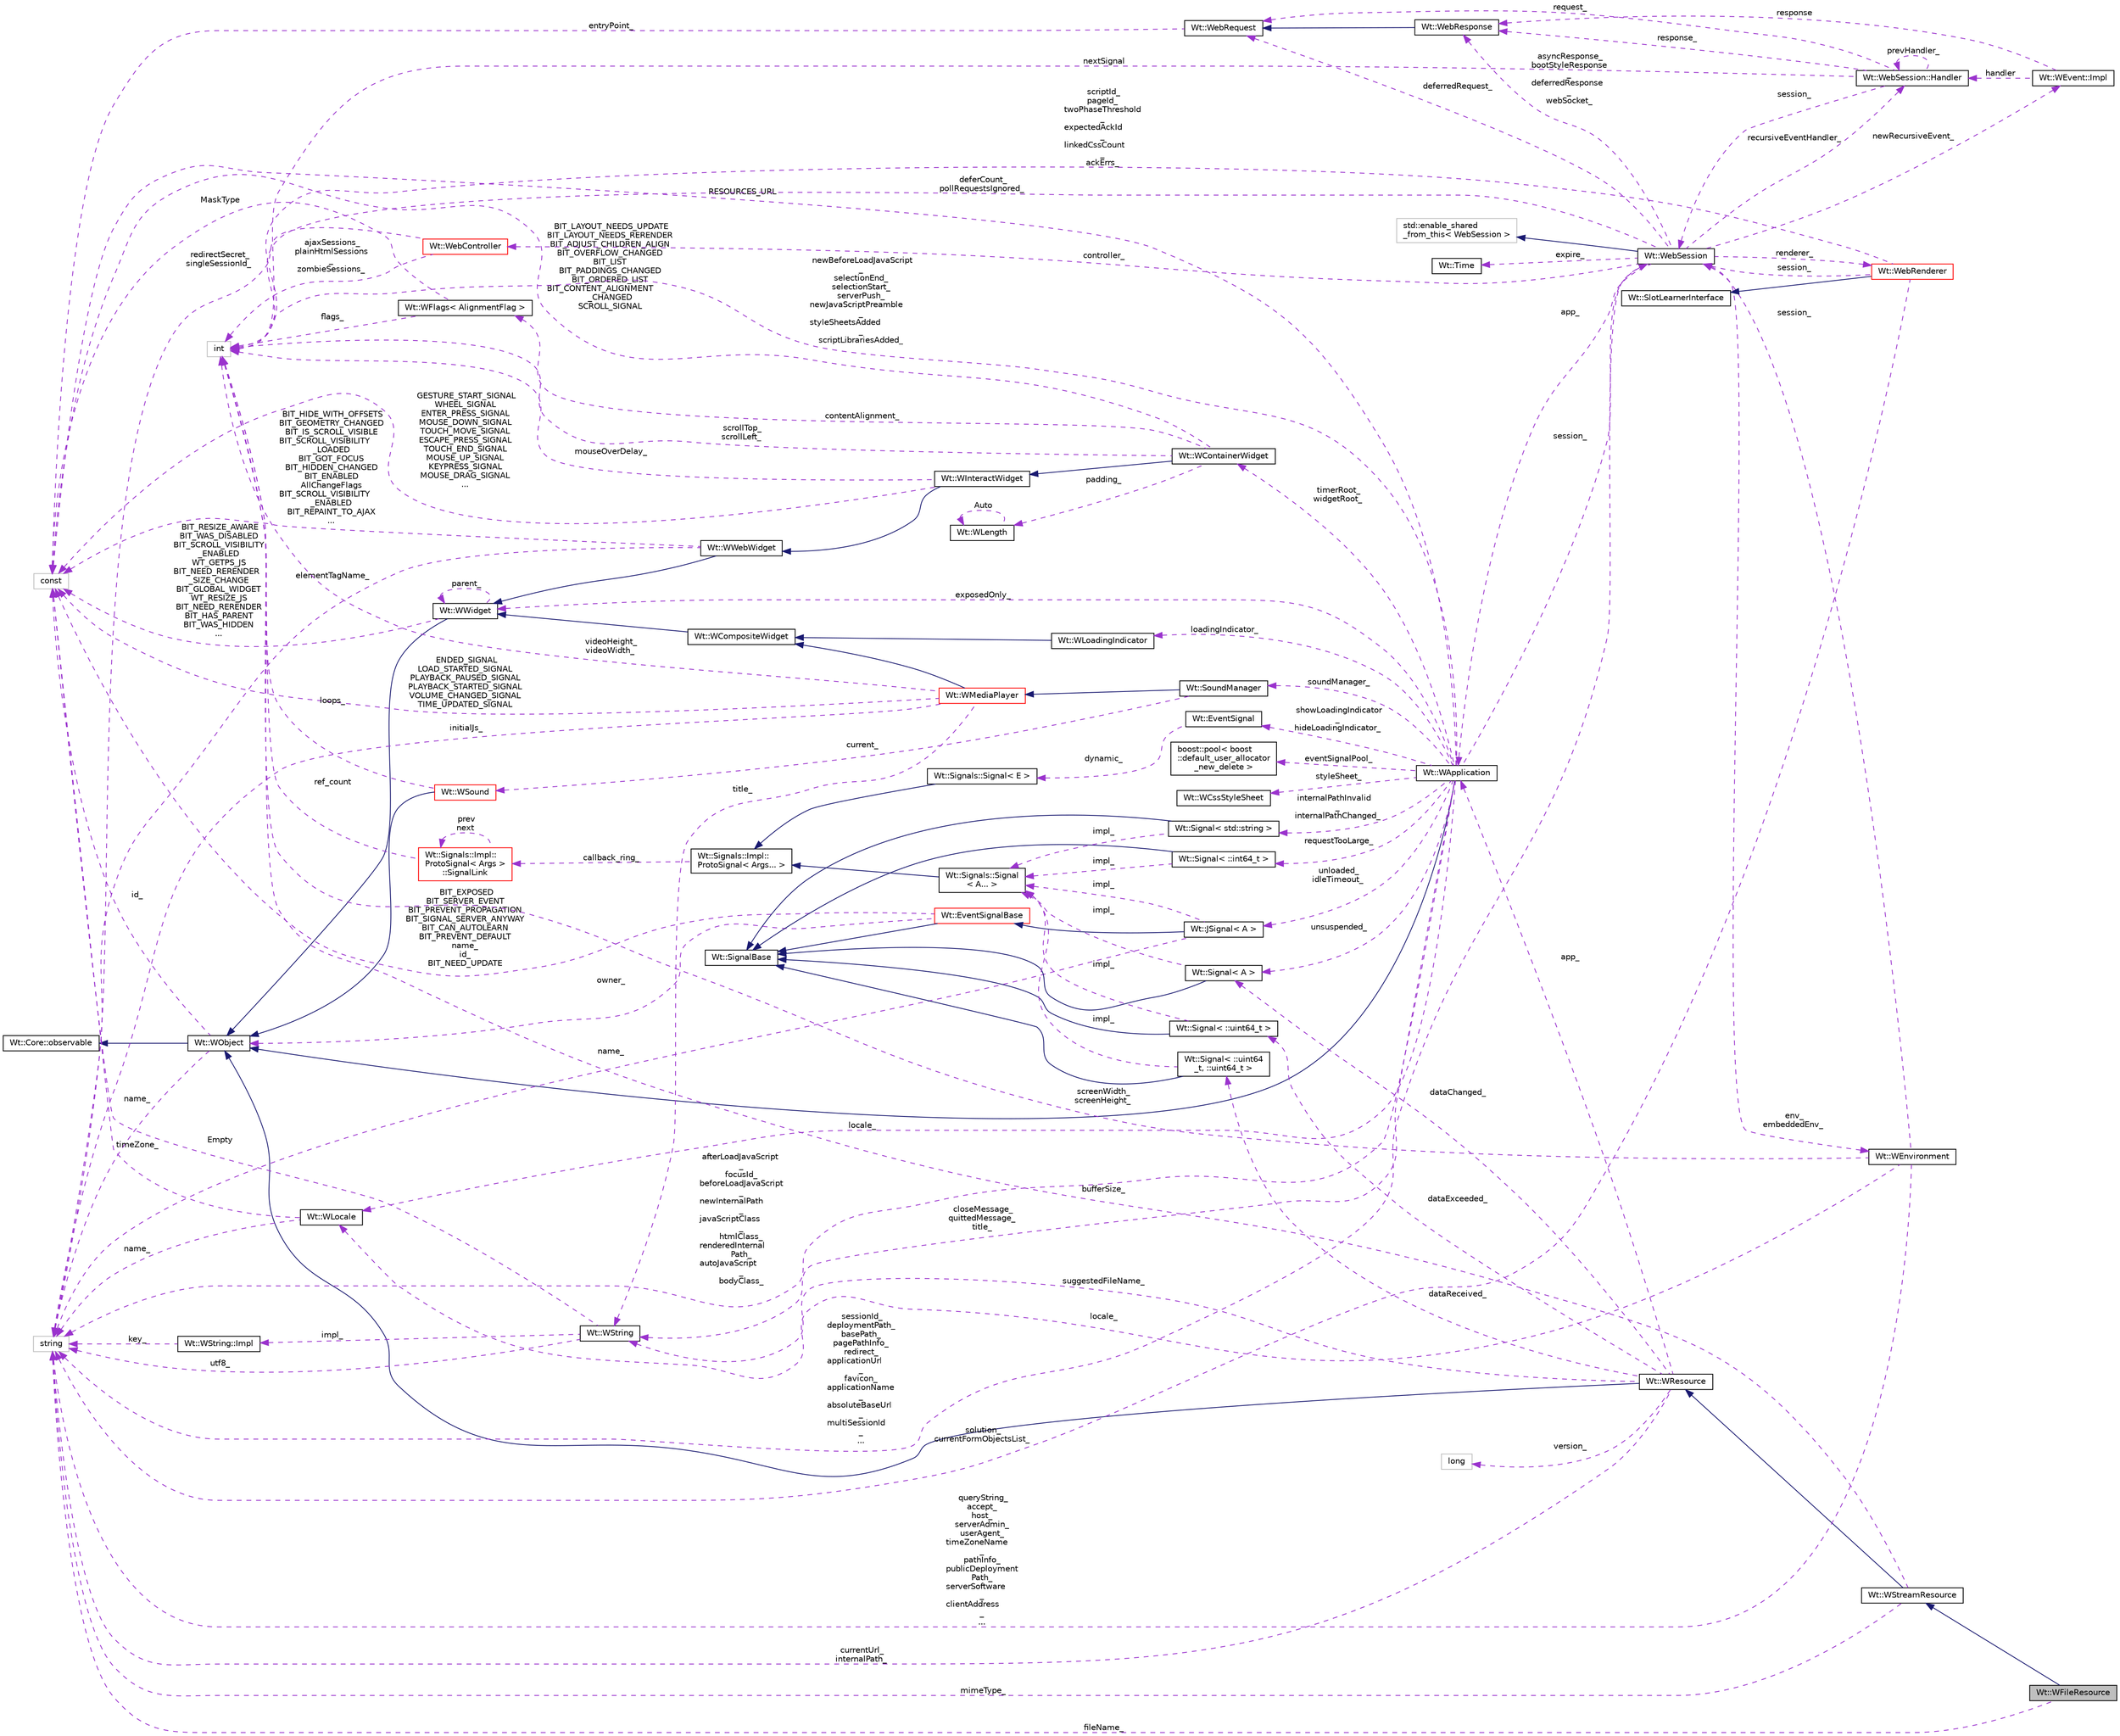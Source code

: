 digraph "Wt::WFileResource"
{
 // LATEX_PDF_SIZE
  edge [fontname="Helvetica",fontsize="10",labelfontname="Helvetica",labelfontsize="10"];
  node [fontname="Helvetica",fontsize="10",shape=record];
  rankdir="LR";
  Node1 [label="Wt::WFileResource",height=0.2,width=0.4,color="black", fillcolor="grey75", style="filled", fontcolor="black",tooltip="A resource which streams the data from a local file."];
  Node2 -> Node1 [dir="back",color="midnightblue",fontsize="10",style="solid",fontname="Helvetica"];
  Node2 [label="Wt::WStreamResource",height=0.2,width=0.4,color="black", fillcolor="white", style="filled",URL="$classWt_1_1WStreamResource.html",tooltip="An object which streams the data from a std::istream."];
  Node3 -> Node2 [dir="back",color="midnightblue",fontsize="10",style="solid",fontname="Helvetica"];
  Node3 [label="Wt::WResource",height=0.2,width=0.4,color="black", fillcolor="white", style="filled",URL="$classWt_1_1WResource.html",tooltip="An object which can be rendered in the HTTP protocol."];
  Node4 -> Node3 [dir="back",color="midnightblue",fontsize="10",style="solid",fontname="Helvetica"];
  Node4 [label="Wt::WObject",height=0.2,width=0.4,color="black", fillcolor="white", style="filled",URL="$classWt_1_1WObject.html",tooltip="A base class for objects that participate in the signal/slot system."];
  Node5 -> Node4 [dir="back",color="midnightblue",fontsize="10",style="solid",fontname="Helvetica"];
  Node5 [label="Wt::Core::observable",height=0.2,width=0.4,color="black", fillcolor="white", style="filled",URL="$classWt_1_1Core_1_1observable.html",tooltip="A base class for objects whose life-time can be tracked."];
  Node6 -> Node4 [dir="back",color="darkorchid3",fontsize="10",style="dashed",label=" name_" ,fontname="Helvetica"];
  Node6 [label="string",height=0.2,width=0.4,color="grey75", fillcolor="white", style="filled",tooltip=" "];
  Node7 -> Node4 [dir="back",color="darkorchid3",fontsize="10",style="dashed",label=" id_" ,fontname="Helvetica"];
  Node7 [label="const",height=0.2,width=0.4,color="grey75", fillcolor="white", style="filled",tooltip=" "];
  Node8 -> Node3 [dir="back",color="darkorchid3",fontsize="10",style="dashed",label=" dataChanged_" ,fontname="Helvetica"];
  Node8 [label="Wt::Signal\< A \>",height=0.2,width=0.4,color="black", fillcolor="white", style="filled",URL="$classWt_1_1Signal.html",tooltip="A signal that propagates events to listeners."];
  Node9 -> Node8 [dir="back",color="midnightblue",fontsize="10",style="solid",fontname="Helvetica"];
  Node9 [label="Wt::SignalBase",height=0.2,width=0.4,color="black", fillcolor="white", style="filled",URL="$classWt_1_1SignalBase.html",tooltip="Abstract base class of a signal."];
  Node10 -> Node8 [dir="back",color="darkorchid3",fontsize="10",style="dashed",label=" impl_" ,fontname="Helvetica"];
  Node10 [label="Wt::Signals::Signal\l\< A... \>",height=0.2,width=0.4,color="black", fillcolor="white", style="filled",URL="$structWt_1_1Signals_1_1Signal.html",tooltip=" "];
  Node11 -> Node10 [dir="back",color="midnightblue",fontsize="10",style="solid",fontname="Helvetica"];
  Node11 [label="Wt::Signals::Impl::\lProtoSignal\< Args... \>",height=0.2,width=0.4,color="black", fillcolor="white", style="filled",URL="$classWt_1_1Signals_1_1Impl_1_1ProtoSignal.html",tooltip=" "];
  Node12 -> Node11 [dir="back",color="darkorchid3",fontsize="10",style="dashed",label=" callback_ring_" ,fontname="Helvetica"];
  Node12 [label="Wt::Signals::Impl::\lProtoSignal\< Args \>\l::SignalLink",height=0.2,width=0.4,color="red", fillcolor="white", style="filled",URL="$structWt_1_1Signals_1_1Impl_1_1ProtoSignal_1_1SignalLink.html",tooltip=" "];
  Node17 -> Node12 [dir="back",color="darkorchid3",fontsize="10",style="dashed",label=" ref_count" ,fontname="Helvetica"];
  Node17 [label="int",height=0.2,width=0.4,color="grey75", fillcolor="white", style="filled",tooltip=" "];
  Node12 -> Node12 [dir="back",color="darkorchid3",fontsize="10",style="dashed",label=" prev\nnext" ,fontname="Helvetica"];
  Node18 -> Node3 [dir="back",color="darkorchid3",fontsize="10",style="dashed",label=" app_" ,fontname="Helvetica"];
  Node18 [label="Wt::WApplication",height=0.2,width=0.4,color="black", fillcolor="white", style="filled",URL="$classWt_1_1WApplication.html",tooltip="Represents an application instance for a single session."];
  Node4 -> Node18 [dir="back",color="midnightblue",fontsize="10",style="solid",fontname="Helvetica"];
  Node19 -> Node18 [dir="back",color="darkorchid3",fontsize="10",style="dashed",label=" timerRoot_\nwidgetRoot_" ,fontname="Helvetica"];
  Node19 [label="Wt::WContainerWidget",height=0.2,width=0.4,color="black", fillcolor="white", style="filled",URL="$classWt_1_1WContainerWidget.html",tooltip="A widget that holds and manages child widgets."];
  Node20 -> Node19 [dir="back",color="midnightblue",fontsize="10",style="solid",fontname="Helvetica"];
  Node20 [label="Wt::WInteractWidget",height=0.2,width=0.4,color="black", fillcolor="white", style="filled",URL="$classWt_1_1WInteractWidget.html",tooltip="An abstract widget that can receive user-interface interaction."];
  Node21 -> Node20 [dir="back",color="midnightblue",fontsize="10",style="solid",fontname="Helvetica"];
  Node21 [label="Wt::WWebWidget",height=0.2,width=0.4,color="black", fillcolor="white", style="filled",URL="$classWt_1_1WWebWidget.html",tooltip="A base class for widgets with an HTML counterpart."];
  Node22 -> Node21 [dir="back",color="midnightblue",fontsize="10",style="solid",fontname="Helvetica"];
  Node22 [label="Wt::WWidget",height=0.2,width=0.4,color="black", fillcolor="white", style="filled",URL="$classWt_1_1WWidget.html",tooltip="The abstract base class for a user-interface component."];
  Node4 -> Node22 [dir="back",color="midnightblue",fontsize="10",style="solid",fontname="Helvetica"];
  Node22 -> Node22 [dir="back",color="darkorchid3",fontsize="10",style="dashed",label=" parent_" ,fontname="Helvetica"];
  Node7 -> Node22 [dir="back",color="darkorchid3",fontsize="10",style="dashed",label=" BIT_RESIZE_AWARE\nBIT_WAS_DISABLED\nBIT_SCROLL_VISIBILITY\l_ENABLED\nWT_GETPS_JS\nBIT_NEED_RERENDER\l_SIZE_CHANGE\nBIT_GLOBAL_WIDGET\nWT_RESIZE_JS\nBIT_NEED_RERENDER\nBIT_HAS_PARENT\nBIT_WAS_HIDDEN\n..." ,fontname="Helvetica"];
  Node6 -> Node21 [dir="back",color="darkorchid3",fontsize="10",style="dashed",label=" elementTagName_" ,fontname="Helvetica"];
  Node7 -> Node21 [dir="back",color="darkorchid3",fontsize="10",style="dashed",label=" BIT_HIDE_WITH_OFFSETS\nBIT_GEOMETRY_CHANGED\nBIT_IS_SCROLL_VISIBLE\nBIT_SCROLL_VISIBILITY\l_LOADED\nBIT_GOT_FOCUS\nBIT_HIDDEN_CHANGED\nBIT_ENABLED\nAllChangeFlags\nBIT_SCROLL_VISIBILITY\l_ENABLED\nBIT_REPAINT_TO_AJAX\n..." ,fontname="Helvetica"];
  Node17 -> Node20 [dir="back",color="darkorchid3",fontsize="10",style="dashed",label=" mouseOverDelay_" ,fontname="Helvetica"];
  Node7 -> Node20 [dir="back",color="darkorchid3",fontsize="10",style="dashed",label=" GESTURE_START_SIGNAL\nWHEEL_SIGNAL\nENTER_PRESS_SIGNAL\nMOUSE_DOWN_SIGNAL\nTOUCH_MOVE_SIGNAL\nESCAPE_PRESS_SIGNAL\nTOUCH_END_SIGNAL\nMOUSE_UP_SIGNAL\nKEYPRESS_SIGNAL\nMOUSE_DRAG_SIGNAL\n..." ,fontname="Helvetica"];
  Node17 -> Node19 [dir="back",color="darkorchid3",fontsize="10",style="dashed",label=" scrollTop_\nscrollLeft_" ,fontname="Helvetica"];
  Node23 -> Node19 [dir="back",color="darkorchid3",fontsize="10",style="dashed",label=" contentAlignment_" ,fontname="Helvetica"];
  Node23 [label="Wt::WFlags\< AlignmentFlag \>",height=0.2,width=0.4,color="black", fillcolor="white", style="filled",URL="$classWt_1_1WFlags.html",tooltip=" "];
  Node17 -> Node23 [dir="back",color="darkorchid3",fontsize="10",style="dashed",label=" flags_" ,fontname="Helvetica"];
  Node7 -> Node23 [dir="back",color="darkorchid3",fontsize="10",style="dashed",label=" MaskType" ,fontname="Helvetica"];
  Node24 -> Node19 [dir="back",color="darkorchid3",fontsize="10",style="dashed",label=" padding_" ,fontname="Helvetica"];
  Node24 [label="Wt::WLength",height=0.2,width=0.4,color="black", fillcolor="white", style="filled",URL="$classWt_1_1WLength.html",tooltip="A value class that describes a CSS length."];
  Node24 -> Node24 [dir="back",color="darkorchid3",fontsize="10",style="dashed",label=" Auto" ,fontname="Helvetica"];
  Node7 -> Node19 [dir="back",color="darkorchid3",fontsize="10",style="dashed",label=" BIT_LAYOUT_NEEDS_UPDATE\nBIT_LAYOUT_NEEDS_RERENDER\nBIT_ADJUST_CHILDREN_ALIGN\nBIT_OVERFLOW_CHANGED\nBIT_LIST\nBIT_PADDINGS_CHANGED\nBIT_ORDERED_LIST\nBIT_CONTENT_ALIGNMENT\l_CHANGED\nSCROLL_SIGNAL" ,fontname="Helvetica"];
  Node8 -> Node18 [dir="back",color="darkorchid3",fontsize="10",style="dashed",label=" unsuspended_" ,fontname="Helvetica"];
  Node25 -> Node18 [dir="back",color="darkorchid3",fontsize="10",style="dashed",label=" session_" ,fontname="Helvetica"];
  Node25 [label="Wt::WebSession",height=0.2,width=0.4,color="black", fillcolor="white", style="filled",URL="$classWt_1_1WebSession.html",tooltip=" "];
  Node26 -> Node25 [dir="back",color="midnightblue",fontsize="10",style="solid",fontname="Helvetica"];
  Node26 [label="std::enable_shared\l_from_this\< WebSession \>",height=0.2,width=0.4,color="grey75", fillcolor="white", style="filled",tooltip=" "];
  Node18 -> Node25 [dir="back",color="darkorchid3",fontsize="10",style="dashed",label=" app_" ,fontname="Helvetica"];
  Node27 -> Node25 [dir="back",color="darkorchid3",fontsize="10",style="dashed",label=" env_\nembeddedEnv_" ,fontname="Helvetica"];
  Node27 [label="Wt::WEnvironment",height=0.2,width=0.4,color="black", fillcolor="white", style="filled",URL="$classWt_1_1WEnvironment.html",tooltip="A class that captures information on the application environment."];
  Node25 -> Node27 [dir="back",color="darkorchid3",fontsize="10",style="dashed",label=" session_" ,fontname="Helvetica"];
  Node28 -> Node27 [dir="back",color="darkorchid3",fontsize="10",style="dashed",label=" locale_" ,fontname="Helvetica"];
  Node28 [label="Wt::WLocale",height=0.2,width=0.4,color="black", fillcolor="white", style="filled",URL="$classWt_1_1WLocale.html",tooltip="A locale."];
  Node6 -> Node28 [dir="back",color="darkorchid3",fontsize="10",style="dashed",label=" name_" ,fontname="Helvetica"];
  Node7 -> Node28 [dir="back",color="darkorchid3",fontsize="10",style="dashed",label=" timeZone_" ,fontname="Helvetica"];
  Node17 -> Node27 [dir="back",color="darkorchid3",fontsize="10",style="dashed",label=" screenWidth_\nscreenHeight_" ,fontname="Helvetica"];
  Node6 -> Node27 [dir="back",color="darkorchid3",fontsize="10",style="dashed",label=" queryString_\naccept_\nhost_\nserverAdmin_\nuserAgent_\ntimeZoneName\l_\npathInfo_\npublicDeployment\lPath_\nserverSoftware\l_\nclientAddress\l_\n..." ,fontname="Helvetica"];
  Node29 -> Node25 [dir="back",color="darkorchid3",fontsize="10",style="dashed",label=" deferredRequest_" ,fontname="Helvetica"];
  Node29 [label="Wt::WebRequest",height=0.2,width=0.4,color="black", fillcolor="white", style="filled",URL="$classWt_1_1WebRequest.html",tooltip=" "];
  Node7 -> Node29 [dir="back",color="darkorchid3",fontsize="10",style="dashed",label=" entryPoint_" ,fontname="Helvetica"];
  Node30 -> Node25 [dir="back",color="darkorchid3",fontsize="10",style="dashed",label=" renderer_" ,fontname="Helvetica"];
  Node30 [label="Wt::WebRenderer",height=0.2,width=0.4,color="red", fillcolor="white", style="filled",URL="$classWt_1_1WebRenderer.html",tooltip=" "];
  Node31 -> Node30 [dir="back",color="midnightblue",fontsize="10",style="solid",fontname="Helvetica"];
  Node31 [label="Wt::SlotLearnerInterface",height=0.2,width=0.4,color="black", fillcolor="white", style="filled",URL="$classWt_1_1SlotLearnerInterface.html",tooltip=" "];
  Node25 -> Node30 [dir="back",color="darkorchid3",fontsize="10",style="dashed",label=" session_" ,fontname="Helvetica"];
  Node17 -> Node30 [dir="back",color="darkorchid3",fontsize="10",style="dashed",label=" scriptId_\npageId_\ntwoPhaseThreshold\l_\nexpectedAckId\l_\nlinkedCssCount\l_\nackErrs_" ,fontname="Helvetica"];
  Node6 -> Node30 [dir="back",color="darkorchid3",fontsize="10",style="dashed",label=" solution_\ncurrentFormObjectsList_" ,fontname="Helvetica"];
  Node33 -> Node25 [dir="back",color="darkorchid3",fontsize="10",style="dashed",label=" newRecursiveEvent_" ,fontname="Helvetica"];
  Node33 [label="Wt::WEvent::Impl",height=0.2,width=0.4,color="black", fillcolor="white", style="filled",URL="$structWt_1_1WEvent_1_1Impl.html",tooltip=" "];
  Node34 -> Node33 [dir="back",color="darkorchid3",fontsize="10",style="dashed",label=" response" ,fontname="Helvetica"];
  Node34 [label="Wt::WebResponse",height=0.2,width=0.4,color="black", fillcolor="white", style="filled",URL="$classWt_1_1WebResponse.html",tooltip=" "];
  Node29 -> Node34 [dir="back",color="midnightblue",fontsize="10",style="solid",fontname="Helvetica"];
  Node35 -> Node33 [dir="back",color="darkorchid3",fontsize="10",style="dashed",label=" handler" ,fontname="Helvetica"];
  Node35 [label="Wt::WebSession::Handler",height=0.2,width=0.4,color="black", fillcolor="white", style="filled",URL="$classWt_1_1WebSession_1_1Handler.html",tooltip=" "];
  Node29 -> Node35 [dir="back",color="darkorchid3",fontsize="10",style="dashed",label=" request_" ,fontname="Helvetica"];
  Node25 -> Node35 [dir="back",color="darkorchid3",fontsize="10",style="dashed",label=" session_" ,fontname="Helvetica"];
  Node34 -> Node35 [dir="back",color="darkorchid3",fontsize="10",style="dashed",label=" response_" ,fontname="Helvetica"];
  Node17 -> Node35 [dir="back",color="darkorchid3",fontsize="10",style="dashed",label=" nextSignal" ,fontname="Helvetica"];
  Node35 -> Node35 [dir="back",color="darkorchid3",fontsize="10",style="dashed",label=" prevHandler_" ,fontname="Helvetica"];
  Node36 -> Node25 [dir="back",color="darkorchid3",fontsize="10",style="dashed",label=" expire_" ,fontname="Helvetica"];
  Node36 [label="Wt::Time",height=0.2,width=0.4,color="black", fillcolor="white", style="filled",URL="$classWt_1_1Time.html",tooltip=" "];
  Node37 -> Node25 [dir="back",color="darkorchid3",fontsize="10",style="dashed",label=" controller_" ,fontname="Helvetica"];
  Node37 [label="Wt::WebController",height=0.2,width=0.4,color="red", fillcolor="white", style="filled",URL="$classWt_1_1WebController.html",tooltip=" "];
  Node17 -> Node37 [dir="back",color="darkorchid3",fontsize="10",style="dashed",label=" ajaxSessions_\nplainHtmlSessions\l_\nzombieSessions_" ,fontname="Helvetica"];
  Node6 -> Node37 [dir="back",color="darkorchid3",fontsize="10",style="dashed",label=" redirectSecret_\nsingleSessionId_" ,fontname="Helvetica"];
  Node34 -> Node25 [dir="back",color="darkorchid3",fontsize="10",style="dashed",label=" asyncResponse_\nbootStyleResponse\l_\ndeferredResponse\l_\nwebSocket_" ,fontname="Helvetica"];
  Node17 -> Node25 [dir="back",color="darkorchid3",fontsize="10",style="dashed",label=" deferCount_\npollRequestsIgnored_" ,fontname="Helvetica"];
  Node6 -> Node25 [dir="back",color="darkorchid3",fontsize="10",style="dashed",label=" sessionId_\ndeploymentPath_\nbasePath_\npagePathInfo_\nredirect_\napplicationUrl\l_\nfavicon_\napplicationName\l_\nabsoluteBaseUrl\l_\nmultiSessionId\l_\n..." ,fontname="Helvetica"];
  Node35 -> Node25 [dir="back",color="darkorchid3",fontsize="10",style="dashed",label=" recursiveEventHandler_" ,fontname="Helvetica"];
  Node44 -> Node18 [dir="back",color="darkorchid3",fontsize="10",style="dashed",label=" closeMessage_\nquittedMessage_\ntitle_" ,fontname="Helvetica"];
  Node44 [label="Wt::WString",height=0.2,width=0.4,color="black", fillcolor="white", style="filled",URL="$classWt_1_1WString.html",tooltip="A value class which describes a locale-aware unicode string."];
  Node45 -> Node44 [dir="back",color="darkorchid3",fontsize="10",style="dashed",label=" impl_" ,fontname="Helvetica"];
  Node45 [label="Wt::WString::Impl",height=0.2,width=0.4,color="black", fillcolor="white", style="filled",URL="$structWt_1_1WString_1_1Impl.html",tooltip=" "];
  Node6 -> Node45 [dir="back",color="darkorchid3",fontsize="10",style="dashed",label=" key_" ,fontname="Helvetica"];
  Node6 -> Node44 [dir="back",color="darkorchid3",fontsize="10",style="dashed",label=" utf8_" ,fontname="Helvetica"];
  Node7 -> Node44 [dir="back",color="darkorchid3",fontsize="10",style="dashed",label=" Empty" ,fontname="Helvetica"];
  Node46 -> Node18 [dir="back",color="darkorchid3",fontsize="10",style="dashed",label=" showLoadingIndicator\l_\nhideLoadingIndicator_" ,fontname="Helvetica"];
  Node46 [label="Wt::EventSignal",height=0.2,width=0.4,color="black", fillcolor="white", style="filled",URL="$classWt_1_1EventSignal.html",tooltip="A signal that conveys user-interface events."];
  Node47 -> Node46 [dir="back",color="darkorchid3",fontsize="10",style="dashed",label=" dynamic_" ,fontname="Helvetica"];
  Node47 [label="Wt::Signals::Signal\< E \>",height=0.2,width=0.4,color="black", fillcolor="white", style="filled",URL="$structWt_1_1Signals_1_1Signal.html",tooltip=" "];
  Node11 -> Node47 [dir="back",color="midnightblue",fontsize="10",style="solid",fontname="Helvetica"];
  Node48 -> Node18 [dir="back",color="darkorchid3",fontsize="10",style="dashed",label=" eventSignalPool_" ,fontname="Helvetica"];
  Node48 [label="boost::pool\< boost\l::default_user_allocator\l_new_delete \>",height=0.2,width=0.4,color="black", fillcolor="white", style="filled",URL="$classboost_1_1pool.html",tooltip=" "];
  Node28 -> Node18 [dir="back",color="darkorchid3",fontsize="10",style="dashed",label=" locale_" ,fontname="Helvetica"];
  Node49 -> Node18 [dir="back",color="darkorchid3",fontsize="10",style="dashed",label=" unloaded_\nidleTimeout_" ,fontname="Helvetica"];
  Node49 [label="Wt::JSignal\< A \>",height=0.2,width=0.4,color="black", fillcolor="white", style="filled",URL="$classWt_1_1JSignal.html",tooltip="A signal to relay JavaScript to C++ calls."];
  Node50 -> Node49 [dir="back",color="midnightblue",fontsize="10",style="solid",fontname="Helvetica"];
  Node50 [label="Wt::EventSignalBase",height=0.2,width=0.4,color="red", fillcolor="white", style="filled",URL="$classWt_1_1EventSignalBase.html",tooltip="Abstract base class of an event signal."];
  Node9 -> Node50 [dir="back",color="midnightblue",fontsize="10",style="solid",fontname="Helvetica"];
  Node4 -> Node50 [dir="back",color="darkorchid3",fontsize="10",style="dashed",label=" owner_" ,fontname="Helvetica"];
  Node7 -> Node50 [dir="back",color="darkorchid3",fontsize="10",style="dashed",label=" BIT_EXPOSED\nBIT_SERVER_EVENT\nBIT_PREVENT_PROPAGATION\nBIT_SIGNAL_SERVER_ANYWAY\nBIT_CAN_AUTOLEARN\nBIT_PREVENT_DEFAULT\nname_\nid_\nBIT_NEED_UPDATE" ,fontname="Helvetica"];
  Node6 -> Node49 [dir="back",color="darkorchid3",fontsize="10",style="dashed",label=" name_" ,fontname="Helvetica"];
  Node10 -> Node49 [dir="back",color="darkorchid3",fontsize="10",style="dashed",label=" impl_" ,fontname="Helvetica"];
  Node52 -> Node18 [dir="back",color="darkorchid3",fontsize="10",style="dashed",label=" loadingIndicator_" ,fontname="Helvetica"];
  Node52 [label="Wt::WLoadingIndicator",height=0.2,width=0.4,color="black", fillcolor="white", style="filled",URL="$classWt_1_1WLoadingIndicator.html",tooltip="An abstract interface for a loading indicator."];
  Node53 -> Node52 [dir="back",color="midnightblue",fontsize="10",style="solid",fontname="Helvetica"];
  Node53 [label="Wt::WCompositeWidget",height=0.2,width=0.4,color="black", fillcolor="white", style="filled",URL="$classWt_1_1WCompositeWidget.html",tooltip="A widget that hides the implementation of composite widgets."];
  Node22 -> Node53 [dir="back",color="midnightblue",fontsize="10",style="solid",fontname="Helvetica"];
  Node54 -> Node18 [dir="back",color="darkorchid3",fontsize="10",style="dashed",label=" styleSheet_" ,fontname="Helvetica"];
  Node54 [label="Wt::WCssStyleSheet",height=0.2,width=0.4,color="black", fillcolor="white", style="filled",URL="$classWt_1_1WCssStyleSheet.html",tooltip="A CSS style sheet."];
  Node55 -> Node18 [dir="back",color="darkorchid3",fontsize="10",style="dashed",label=" internalPathInvalid\l_\ninternalPathChanged_" ,fontname="Helvetica"];
  Node55 [label="Wt::Signal\< std::string \>",height=0.2,width=0.4,color="black", fillcolor="white", style="filled",URL="$classWt_1_1Signal.html",tooltip=" "];
  Node9 -> Node55 [dir="back",color="midnightblue",fontsize="10",style="solid",fontname="Helvetica"];
  Node10 -> Node55 [dir="back",color="darkorchid3",fontsize="10",style="dashed",label=" impl_" ,fontname="Helvetica"];
  Node56 -> Node18 [dir="back",color="darkorchid3",fontsize="10",style="dashed",label=" requestTooLarge_" ,fontname="Helvetica"];
  Node56 [label="Wt::Signal\< ::int64_t \>",height=0.2,width=0.4,color="black", fillcolor="white", style="filled",URL="$classWt_1_1Signal.html",tooltip=" "];
  Node9 -> Node56 [dir="back",color="midnightblue",fontsize="10",style="solid",fontname="Helvetica"];
  Node10 -> Node56 [dir="back",color="darkorchid3",fontsize="10",style="dashed",label=" impl_" ,fontname="Helvetica"];
  Node17 -> Node18 [dir="back",color="darkorchid3",fontsize="10",style="dashed",label=" newBeforeLoadJavaScript\l_\nselectionEnd_\nselectionStart_\nserverPush_\nnewJavaScriptPreamble\l_\nstyleSheetsAdded\l_\nscriptLibrariesAdded_" ,fontname="Helvetica"];
  Node57 -> Node18 [dir="back",color="darkorchid3",fontsize="10",style="dashed",label=" soundManager_" ,fontname="Helvetica"];
  Node57 [label="Wt::SoundManager",height=0.2,width=0.4,color="black", fillcolor="white", style="filled",URL="$classWt_1_1SoundManager.html",tooltip=" "];
  Node58 -> Node57 [dir="back",color="midnightblue",fontsize="10",style="solid",fontname="Helvetica"];
  Node58 [label="Wt::WMediaPlayer",height=0.2,width=0.4,color="red", fillcolor="white", style="filled",URL="$classWt_1_1WMediaPlayer.html",tooltip="A media player."];
  Node53 -> Node58 [dir="back",color="midnightblue",fontsize="10",style="solid",fontname="Helvetica"];
  Node44 -> Node58 [dir="back",color="darkorchid3",fontsize="10",style="dashed",label=" title_" ,fontname="Helvetica"];
  Node17 -> Node58 [dir="back",color="darkorchid3",fontsize="10",style="dashed",label=" videoHeight_\nvideoWidth_" ,fontname="Helvetica"];
  Node6 -> Node58 [dir="back",color="darkorchid3",fontsize="10",style="dashed",label=" initialJs_" ,fontname="Helvetica"];
  Node7 -> Node58 [dir="back",color="darkorchid3",fontsize="10",style="dashed",label=" ENDED_SIGNAL\nLOAD_STARTED_SIGNAL\nPLAYBACK_PAUSED_SIGNAL\nPLAYBACK_STARTED_SIGNAL\nVOLUME_CHANGED_SIGNAL\nTIME_UPDATED_SIGNAL" ,fontname="Helvetica"];
  Node66 -> Node57 [dir="back",color="darkorchid3",fontsize="10",style="dashed",label=" current_" ,fontname="Helvetica"];
  Node66 [label="Wt::WSound",height=0.2,width=0.4,color="red", fillcolor="white", style="filled",URL="$classWt_1_1WSound.html",tooltip="A value class to play a sound effect."];
  Node4 -> Node66 [dir="back",color="midnightblue",fontsize="10",style="solid",fontname="Helvetica"];
  Node17 -> Node66 [dir="back",color="darkorchid3",fontsize="10",style="dashed",label=" loops_" ,fontname="Helvetica"];
  Node22 -> Node18 [dir="back",color="darkorchid3",fontsize="10",style="dashed",label=" exposedOnly_" ,fontname="Helvetica"];
  Node6 -> Node18 [dir="back",color="darkorchid3",fontsize="10",style="dashed",label=" afterLoadJavaScript\l_\nfocusId_\nbeforeLoadJavaScript\l_\nnewInternalPath\l_\njavaScriptClass\l_\nhtmlClass_\nrenderedInternal\lPath_\nautoJavaScript\l_\nbodyClass_" ,fontname="Helvetica"];
  Node7 -> Node18 [dir="back",color="darkorchid3",fontsize="10",style="dashed",label=" RESOURCES_URL" ,fontname="Helvetica"];
  Node68 -> Node3 [dir="back",color="darkorchid3",fontsize="10",style="dashed",label=" dataReceived_" ,fontname="Helvetica"];
  Node68 [label="Wt::Signal\< ::uint64\l_t, ::uint64_t \>",height=0.2,width=0.4,color="black", fillcolor="white", style="filled",URL="$classWt_1_1Signal.html",tooltip=" "];
  Node9 -> Node68 [dir="back",color="midnightblue",fontsize="10",style="solid",fontname="Helvetica"];
  Node10 -> Node68 [dir="back",color="darkorchid3",fontsize="10",style="dashed",label=" impl_" ,fontname="Helvetica"];
  Node44 -> Node3 [dir="back",color="darkorchid3",fontsize="10",style="dashed",label=" suggestedFileName_" ,fontname="Helvetica"];
  Node6 -> Node3 [dir="back",color="darkorchid3",fontsize="10",style="dashed",label=" currentUrl_\ninternalPath_" ,fontname="Helvetica"];
  Node69 -> Node3 [dir="back",color="darkorchid3",fontsize="10",style="dashed",label=" version_" ,fontname="Helvetica"];
  Node69 [label="long",height=0.2,width=0.4,color="grey75", fillcolor="white", style="filled",tooltip=" "];
  Node70 -> Node3 [dir="back",color="darkorchid3",fontsize="10",style="dashed",label=" dataExceeded_" ,fontname="Helvetica"];
  Node70 [label="Wt::Signal\< ::uint64_t \>",height=0.2,width=0.4,color="black", fillcolor="white", style="filled",URL="$classWt_1_1Signal.html",tooltip=" "];
  Node9 -> Node70 [dir="back",color="midnightblue",fontsize="10",style="solid",fontname="Helvetica"];
  Node10 -> Node70 [dir="back",color="darkorchid3",fontsize="10",style="dashed",label=" impl_" ,fontname="Helvetica"];
  Node17 -> Node2 [dir="back",color="darkorchid3",fontsize="10",style="dashed",label=" bufferSize_" ,fontname="Helvetica"];
  Node6 -> Node2 [dir="back",color="darkorchid3",fontsize="10",style="dashed",label=" mimeType_" ,fontname="Helvetica"];
  Node6 -> Node1 [dir="back",color="darkorchid3",fontsize="10",style="dashed",label=" fileName_" ,fontname="Helvetica"];
}
